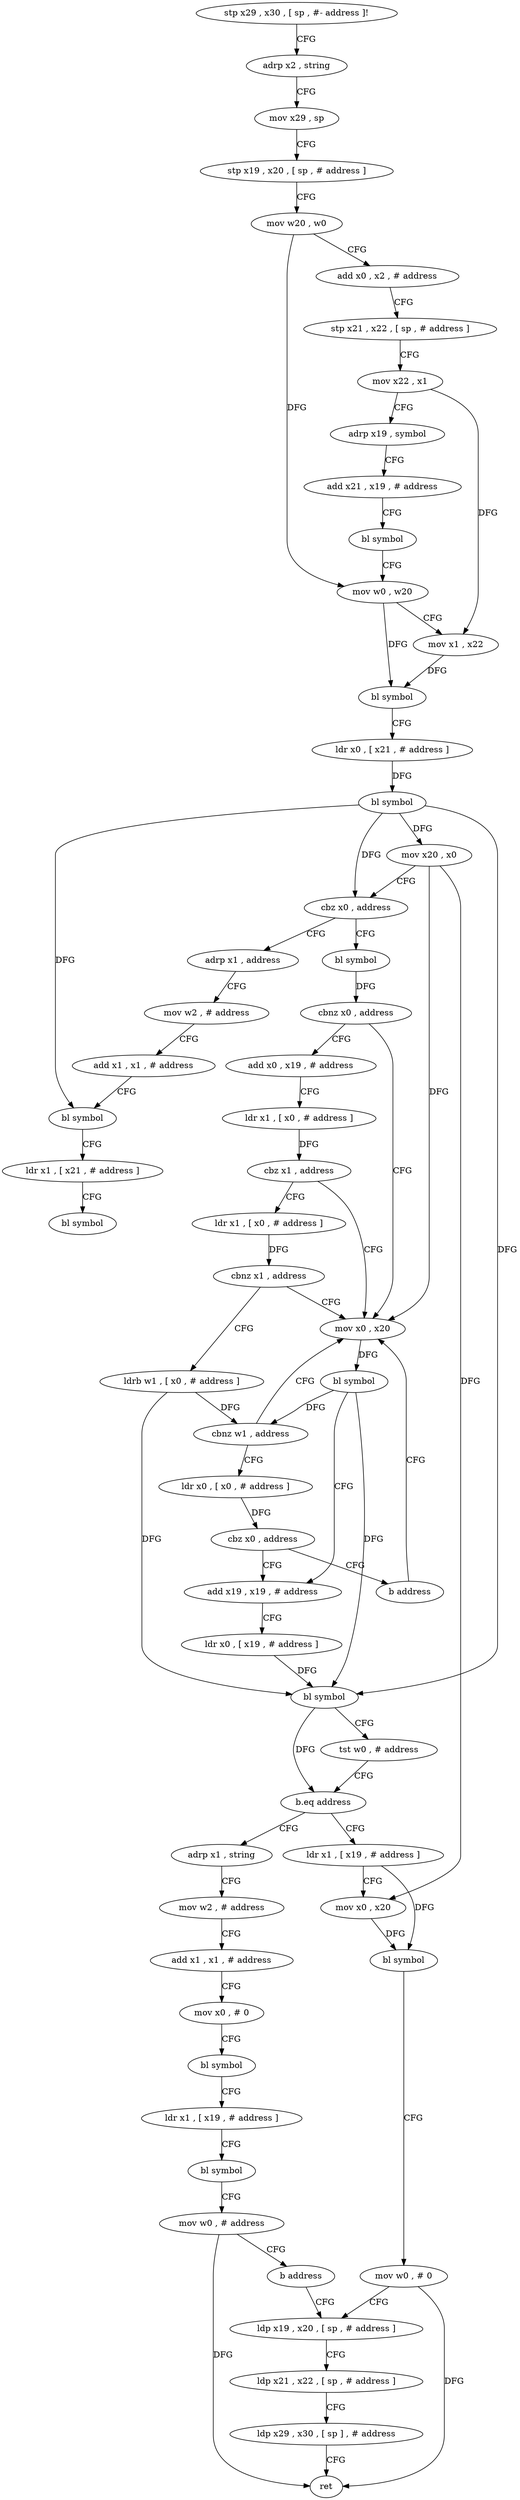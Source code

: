 digraph "func" {
"4212544" [label = "stp x29 , x30 , [ sp , #- address ]!" ]
"4212548" [label = "adrp x2 , string" ]
"4212552" [label = "mov x29 , sp" ]
"4212556" [label = "stp x19 , x20 , [ sp , # address ]" ]
"4212560" [label = "mov w20 , w0" ]
"4212564" [label = "add x0 , x2 , # address" ]
"4212568" [label = "stp x21 , x22 , [ sp , # address ]" ]
"4212572" [label = "mov x22 , x1" ]
"4212576" [label = "adrp x19 , symbol" ]
"4212580" [label = "add x21 , x19 , # address" ]
"4212584" [label = "bl symbol" ]
"4212588" [label = "mov w0 , w20" ]
"4212592" [label = "mov x1 , x22" ]
"4212596" [label = "bl symbol" ]
"4212600" [label = "ldr x0 , [ x21 , # address ]" ]
"4212604" [label = "bl symbol" ]
"4212608" [label = "mov x20 , x0" ]
"4212612" [label = "cbz x0 , address" ]
"4212760" [label = "adrp x1 , address" ]
"4212616" [label = "bl symbol" ]
"4212764" [label = "mov w2 , # address" ]
"4212768" [label = "add x1 , x1 , # address" ]
"4212772" [label = "bl symbol" ]
"4212776" [label = "ldr x1 , [ x21 , # address ]" ]
"4212780" [label = "bl symbol" ]
"4212620" [label = "cbnz x0 , address" ]
"4212636" [label = "mov x0 , x20" ]
"4212624" [label = "add x0 , x19 , # address" ]
"4212640" [label = "bl symbol" ]
"4212644" [label = "add x19 , x19 , # address" ]
"4212628" [label = "ldr x1 , [ x0 , # address ]" ]
"4212632" [label = "cbz x1 , address" ]
"4212732" [label = "ldr x1 , [ x0 , # address ]" ]
"4212696" [label = "adrp x1 , string" ]
"4212700" [label = "mov w2 , # address" ]
"4212704" [label = "add x1 , x1 , # address" ]
"4212708" [label = "mov x0 , # 0" ]
"4212712" [label = "bl symbol" ]
"4212716" [label = "ldr x1 , [ x19 , # address ]" ]
"4212720" [label = "bl symbol" ]
"4212724" [label = "mov w0 , # address" ]
"4212728" [label = "b address" ]
"4212680" [label = "ldp x19 , x20 , [ sp , # address ]" ]
"4212664" [label = "ldr x1 , [ x19 , # address ]" ]
"4212668" [label = "mov x0 , x20" ]
"4212672" [label = "bl symbol" ]
"4212676" [label = "mov w0 , # 0" ]
"4212736" [label = "cbnz x1 , address" ]
"4212740" [label = "ldrb w1 , [ x0 , # address ]" ]
"4212684" [label = "ldp x21 , x22 , [ sp , # address ]" ]
"4212688" [label = "ldp x29 , x30 , [ sp ] , # address" ]
"4212692" [label = "ret" ]
"4212744" [label = "cbnz w1 , address" ]
"4212748" [label = "ldr x0 , [ x0 , # address ]" ]
"4212752" [label = "cbz x0 , address" ]
"4212756" [label = "b address" ]
"4212648" [label = "ldr x0 , [ x19 , # address ]" ]
"4212652" [label = "bl symbol" ]
"4212656" [label = "tst w0 , # address" ]
"4212660" [label = "b.eq address" ]
"4212544" -> "4212548" [ label = "CFG" ]
"4212548" -> "4212552" [ label = "CFG" ]
"4212552" -> "4212556" [ label = "CFG" ]
"4212556" -> "4212560" [ label = "CFG" ]
"4212560" -> "4212564" [ label = "CFG" ]
"4212560" -> "4212588" [ label = "DFG" ]
"4212564" -> "4212568" [ label = "CFG" ]
"4212568" -> "4212572" [ label = "CFG" ]
"4212572" -> "4212576" [ label = "CFG" ]
"4212572" -> "4212592" [ label = "DFG" ]
"4212576" -> "4212580" [ label = "CFG" ]
"4212580" -> "4212584" [ label = "CFG" ]
"4212584" -> "4212588" [ label = "CFG" ]
"4212588" -> "4212592" [ label = "CFG" ]
"4212588" -> "4212596" [ label = "DFG" ]
"4212592" -> "4212596" [ label = "DFG" ]
"4212596" -> "4212600" [ label = "CFG" ]
"4212600" -> "4212604" [ label = "DFG" ]
"4212604" -> "4212608" [ label = "DFG" ]
"4212604" -> "4212612" [ label = "DFG" ]
"4212604" -> "4212772" [ label = "DFG" ]
"4212604" -> "4212652" [ label = "DFG" ]
"4212608" -> "4212612" [ label = "CFG" ]
"4212608" -> "4212636" [ label = "DFG" ]
"4212608" -> "4212668" [ label = "DFG" ]
"4212612" -> "4212760" [ label = "CFG" ]
"4212612" -> "4212616" [ label = "CFG" ]
"4212760" -> "4212764" [ label = "CFG" ]
"4212616" -> "4212620" [ label = "DFG" ]
"4212764" -> "4212768" [ label = "CFG" ]
"4212768" -> "4212772" [ label = "CFG" ]
"4212772" -> "4212776" [ label = "CFG" ]
"4212776" -> "4212780" [ label = "CFG" ]
"4212620" -> "4212636" [ label = "CFG" ]
"4212620" -> "4212624" [ label = "CFG" ]
"4212636" -> "4212640" [ label = "DFG" ]
"4212624" -> "4212628" [ label = "CFG" ]
"4212640" -> "4212644" [ label = "CFG" ]
"4212640" -> "4212652" [ label = "DFG" ]
"4212640" -> "4212744" [ label = "DFG" ]
"4212644" -> "4212648" [ label = "CFG" ]
"4212628" -> "4212632" [ label = "DFG" ]
"4212632" -> "4212732" [ label = "CFG" ]
"4212632" -> "4212636" [ label = "CFG" ]
"4212732" -> "4212736" [ label = "DFG" ]
"4212696" -> "4212700" [ label = "CFG" ]
"4212700" -> "4212704" [ label = "CFG" ]
"4212704" -> "4212708" [ label = "CFG" ]
"4212708" -> "4212712" [ label = "CFG" ]
"4212712" -> "4212716" [ label = "CFG" ]
"4212716" -> "4212720" [ label = "CFG" ]
"4212720" -> "4212724" [ label = "CFG" ]
"4212724" -> "4212728" [ label = "CFG" ]
"4212724" -> "4212692" [ label = "DFG" ]
"4212728" -> "4212680" [ label = "CFG" ]
"4212680" -> "4212684" [ label = "CFG" ]
"4212664" -> "4212668" [ label = "CFG" ]
"4212664" -> "4212672" [ label = "DFG" ]
"4212668" -> "4212672" [ label = "DFG" ]
"4212672" -> "4212676" [ label = "CFG" ]
"4212676" -> "4212680" [ label = "CFG" ]
"4212676" -> "4212692" [ label = "DFG" ]
"4212736" -> "4212636" [ label = "CFG" ]
"4212736" -> "4212740" [ label = "CFG" ]
"4212740" -> "4212744" [ label = "DFG" ]
"4212740" -> "4212652" [ label = "DFG" ]
"4212684" -> "4212688" [ label = "CFG" ]
"4212688" -> "4212692" [ label = "CFG" ]
"4212744" -> "4212636" [ label = "CFG" ]
"4212744" -> "4212748" [ label = "CFG" ]
"4212748" -> "4212752" [ label = "DFG" ]
"4212752" -> "4212644" [ label = "CFG" ]
"4212752" -> "4212756" [ label = "CFG" ]
"4212756" -> "4212636" [ label = "CFG" ]
"4212648" -> "4212652" [ label = "DFG" ]
"4212652" -> "4212656" [ label = "CFG" ]
"4212652" -> "4212660" [ label = "DFG" ]
"4212656" -> "4212660" [ label = "CFG" ]
"4212660" -> "4212696" [ label = "CFG" ]
"4212660" -> "4212664" [ label = "CFG" ]
}
